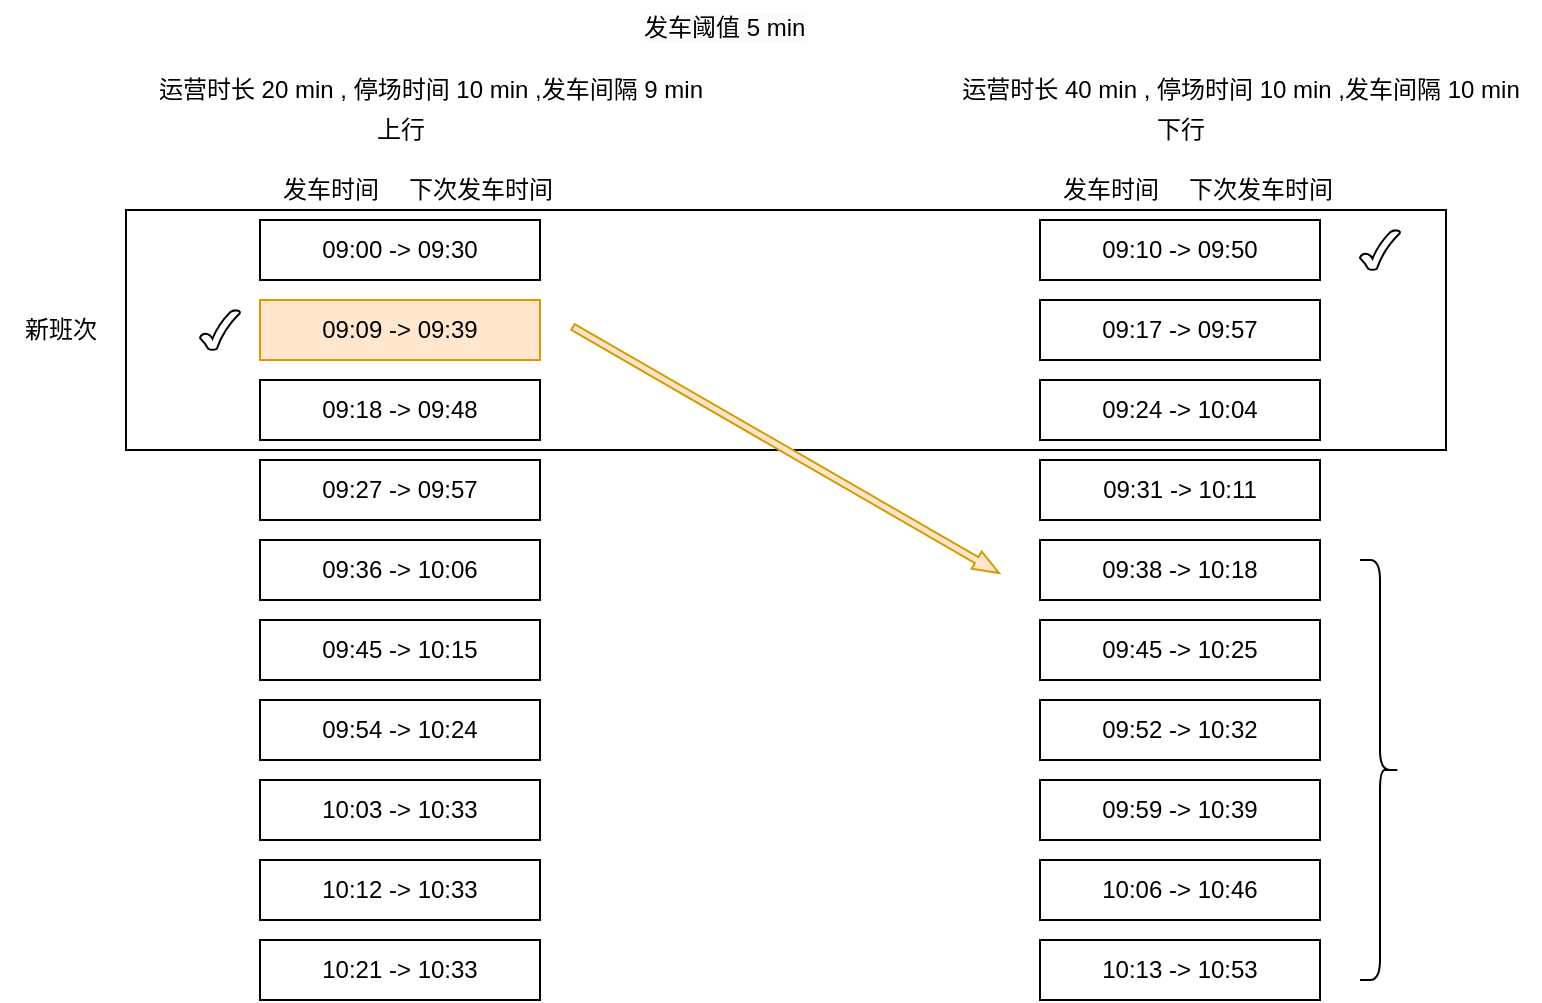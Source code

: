 <mxfile version="20.8.22" type="github">
  <diagram name="第 1 页" id="WiTagBOTv5Obc7UUUAwQ">
    <mxGraphModel dx="2022" dy="1832" grid="1" gridSize="10" guides="1" tooltips="1" connect="1" arrows="1" fold="1" page="1" pageScale="1" pageWidth="827" pageHeight="1169" math="0" shadow="0">
      <root>
        <mxCell id="0" />
        <mxCell id="1" parent="0" />
        <mxCell id="cPGGd7SGVUYD-8CJLFrh-60" value="" style="verticalLabelPosition=bottom;verticalAlign=top;html=1;shape=mxgraph.basic.rect;fillColor2=none;strokeWidth=1;size=20;indent=5;fontColor=#f90606;" parent="1" vertex="1">
          <mxGeometry x="53" y="75" width="660" height="120" as="geometry" />
        </mxCell>
        <mxCell id="cPGGd7SGVUYD-8CJLFrh-1" value="09:00 -&amp;gt; 09:30" style="rounded=0;whiteSpace=wrap;html=1;" parent="1" vertex="1">
          <mxGeometry x="120" y="80" width="140" height="30" as="geometry" />
        </mxCell>
        <mxCell id="cPGGd7SGVUYD-8CJLFrh-14" value="09:09 -&amp;gt; 09:39" style="rounded=0;whiteSpace=wrap;html=1;fillColor=#ffe6cc;strokeColor=#d79b00;" parent="1" vertex="1">
          <mxGeometry x="120" y="120" width="140" height="30" as="geometry" />
        </mxCell>
        <mxCell id="cPGGd7SGVUYD-8CJLFrh-15" value="09:18 -&amp;gt; 09:48" style="rounded=0;whiteSpace=wrap;html=1;" parent="1" vertex="1">
          <mxGeometry x="120" y="160" width="140" height="30" as="geometry" />
        </mxCell>
        <mxCell id="cPGGd7SGVUYD-8CJLFrh-16" value="09:27 -&amp;gt; 09:57" style="rounded=0;whiteSpace=wrap;html=1;" parent="1" vertex="1">
          <mxGeometry x="120" y="200" width="140" height="30" as="geometry" />
        </mxCell>
        <mxCell id="cPGGd7SGVUYD-8CJLFrh-17" value="09:36 -&amp;gt; 10:06" style="rounded=0;whiteSpace=wrap;html=1;" parent="1" vertex="1">
          <mxGeometry x="120" y="240" width="140" height="30" as="geometry" />
        </mxCell>
        <mxCell id="cPGGd7SGVUYD-8CJLFrh-18" value="09:45 -&amp;gt; 10:15" style="rounded=0;whiteSpace=wrap;html=1;" parent="1" vertex="1">
          <mxGeometry x="120" y="280" width="140" height="30" as="geometry" />
        </mxCell>
        <mxCell id="cPGGd7SGVUYD-8CJLFrh-19" value="09:54 -&amp;gt; 10:24" style="rounded=0;whiteSpace=wrap;html=1;" parent="1" vertex="1">
          <mxGeometry x="120" y="320" width="140" height="30" as="geometry" />
        </mxCell>
        <mxCell id="cPGGd7SGVUYD-8CJLFrh-20" value="10:03 -&amp;gt; 10:33" style="rounded=0;whiteSpace=wrap;html=1;" parent="1" vertex="1">
          <mxGeometry x="120" y="360" width="140" height="30" as="geometry" />
        </mxCell>
        <mxCell id="cPGGd7SGVUYD-8CJLFrh-21" value="运营时长 20 min , 停场时间 10 min ,发车间隔 9 min" style="text;html=1;align=center;verticalAlign=middle;resizable=0;points=[];autosize=1;strokeColor=none;fillColor=none;" parent="1" vertex="1">
          <mxGeometry x="55" width="300" height="30" as="geometry" />
        </mxCell>
        <mxCell id="cPGGd7SGVUYD-8CJLFrh-22" value="上行" style="text;html=1;align=center;verticalAlign=middle;resizable=0;points=[];autosize=1;strokeColor=none;fillColor=none;" parent="1" vertex="1">
          <mxGeometry x="165" y="20" width="50" height="30" as="geometry" />
        </mxCell>
        <mxCell id="cPGGd7SGVUYD-8CJLFrh-23" value="发车时间" style="text;html=1;align=center;verticalAlign=middle;resizable=0;points=[];autosize=1;strokeColor=none;fillColor=none;" parent="1" vertex="1">
          <mxGeometry x="120" y="50" width="70" height="30" as="geometry" />
        </mxCell>
        <mxCell id="cPGGd7SGVUYD-8CJLFrh-24" value="下次发车时间" style="text;html=1;align=center;verticalAlign=middle;resizable=0;points=[];autosize=1;strokeColor=none;fillColor=none;" parent="1" vertex="1">
          <mxGeometry x="180" y="50" width="100" height="30" as="geometry" />
        </mxCell>
        <mxCell id="cPGGd7SGVUYD-8CJLFrh-25" value="09:10 -&amp;gt; 09:50" style="rounded=0;whiteSpace=wrap;html=1;" parent="1" vertex="1">
          <mxGeometry x="510" y="80" width="140" height="30" as="geometry" />
        </mxCell>
        <mxCell id="cPGGd7SGVUYD-8CJLFrh-26" value="09:17 -&amp;gt; 09:57" style="rounded=0;whiteSpace=wrap;html=1;" parent="1" vertex="1">
          <mxGeometry x="510" y="120" width="140" height="30" as="geometry" />
        </mxCell>
        <mxCell id="cPGGd7SGVUYD-8CJLFrh-27" value="09:24 -&amp;gt; 10:04" style="rounded=0;whiteSpace=wrap;html=1;" parent="1" vertex="1">
          <mxGeometry x="510" y="160" width="140" height="30" as="geometry" />
        </mxCell>
        <mxCell id="cPGGd7SGVUYD-8CJLFrh-28" value="09:31 -&amp;gt; 10:11" style="rounded=0;whiteSpace=wrap;html=1;" parent="1" vertex="1">
          <mxGeometry x="510" y="200" width="140" height="30" as="geometry" />
        </mxCell>
        <mxCell id="cPGGd7SGVUYD-8CJLFrh-29" value="09:38 -&amp;gt; 10:18" style="rounded=0;whiteSpace=wrap;html=1;" parent="1" vertex="1">
          <mxGeometry x="510" y="240" width="140" height="30" as="geometry" />
        </mxCell>
        <mxCell id="cPGGd7SGVUYD-8CJLFrh-30" value="09:45 -&amp;gt; 10:25" style="rounded=0;whiteSpace=wrap;html=1;" parent="1" vertex="1">
          <mxGeometry x="510" y="280" width="140" height="30" as="geometry" />
        </mxCell>
        <mxCell id="cPGGd7SGVUYD-8CJLFrh-31" value="09:52 -&amp;gt; 10:32" style="rounded=0;whiteSpace=wrap;html=1;" parent="1" vertex="1">
          <mxGeometry x="510" y="320" width="140" height="30" as="geometry" />
        </mxCell>
        <mxCell id="cPGGd7SGVUYD-8CJLFrh-32" value="09:59 -&amp;gt; 10:39" style="rounded=0;whiteSpace=wrap;html=1;" parent="1" vertex="1">
          <mxGeometry x="510" y="360" width="140" height="30" as="geometry" />
        </mxCell>
        <mxCell id="cPGGd7SGVUYD-8CJLFrh-33" value="下行" style="text;html=1;align=center;verticalAlign=middle;resizable=0;points=[];autosize=1;strokeColor=none;fillColor=none;" parent="1" vertex="1">
          <mxGeometry x="555" y="20" width="50" height="30" as="geometry" />
        </mxCell>
        <mxCell id="cPGGd7SGVUYD-8CJLFrh-34" value="发车时间" style="text;html=1;align=center;verticalAlign=middle;resizable=0;points=[];autosize=1;strokeColor=none;fillColor=none;" parent="1" vertex="1">
          <mxGeometry x="510" y="50" width="70" height="30" as="geometry" />
        </mxCell>
        <mxCell id="cPGGd7SGVUYD-8CJLFrh-35" value="下次发车时间" style="text;html=1;align=center;verticalAlign=middle;resizable=0;points=[];autosize=1;strokeColor=none;fillColor=none;" parent="1" vertex="1">
          <mxGeometry x="570" y="50" width="100" height="30" as="geometry" />
        </mxCell>
        <mxCell id="cPGGd7SGVUYD-8CJLFrh-53" value="" style="html=1;shadow=0;dashed=0;align=center;verticalAlign=middle;shape=mxgraph.arrows2.arrow;dy=0.66;dx=12.92;notch=0;rotation=30;fillColor=#ffe6cc;strokeColor=#d79b00;" parent="1" vertex="1">
          <mxGeometry x="260" y="190" width="246" height="10" as="geometry" />
        </mxCell>
        <mxCell id="cPGGd7SGVUYD-8CJLFrh-57" value="" style="verticalLabelPosition=bottom;verticalAlign=top;html=1;shape=mxgraph.basic.tick;fontColor=#108bea;" parent="1" vertex="1">
          <mxGeometry x="90" y="125" width="20" height="20" as="geometry" />
        </mxCell>
        <mxCell id="cPGGd7SGVUYD-8CJLFrh-62" value="新班次" style="text;html=1;align=center;verticalAlign=middle;resizable=0;points=[];autosize=1;strokeColor=none;fillColor=none;fontColor=#000000;" parent="1" vertex="1">
          <mxGeometry x="-10" y="120" width="60" height="30" as="geometry" />
        </mxCell>
        <mxCell id="0OCsSbj0izXZ-WNtlttm-1" value="" style="shape=curlyBracket;whiteSpace=wrap;html=1;rounded=1;flipH=1;labelPosition=right;verticalLabelPosition=middle;align=left;verticalAlign=middle;" vertex="1" parent="1">
          <mxGeometry x="670" y="250" width="20" height="210" as="geometry" />
        </mxCell>
        <mxCell id="0OCsSbj0izXZ-WNtlttm-5" value="10:12 -&amp;gt; 10:33" style="rounded=0;whiteSpace=wrap;html=1;" vertex="1" parent="1">
          <mxGeometry x="120" y="400" width="140" height="30" as="geometry" />
        </mxCell>
        <mxCell id="0OCsSbj0izXZ-WNtlttm-6" value="10:21 -&amp;gt; 10:33" style="rounded=0;whiteSpace=wrap;html=1;" vertex="1" parent="1">
          <mxGeometry x="120" y="440" width="140" height="30" as="geometry" />
        </mxCell>
        <mxCell id="0OCsSbj0izXZ-WNtlttm-7" value="10:06 -&amp;gt; 10:46" style="rounded=0;whiteSpace=wrap;html=1;" vertex="1" parent="1">
          <mxGeometry x="510" y="400" width="140" height="30" as="geometry" />
        </mxCell>
        <mxCell id="0OCsSbj0izXZ-WNtlttm-8" value="10:13 -&amp;gt; 10:53" style="rounded=0;whiteSpace=wrap;html=1;" vertex="1" parent="1">
          <mxGeometry x="510" y="440" width="140" height="30" as="geometry" />
        </mxCell>
        <mxCell id="0OCsSbj0izXZ-WNtlttm-9" value="" style="verticalLabelPosition=bottom;verticalAlign=top;html=1;shape=mxgraph.basic.tick;fontColor=#108bea;" vertex="1" parent="1">
          <mxGeometry x="670" y="85" width="20" height="20" as="geometry" />
        </mxCell>
        <mxCell id="0OCsSbj0izXZ-WNtlttm-11" value="&lt;span style=&quot;color: rgb(0, 0, 0); font-family: Helvetica; font-size: 12px; font-style: normal; font-variant-ligatures: normal; font-variant-caps: normal; font-weight: 400; letter-spacing: normal; orphans: 2; text-align: center; text-indent: 0px; text-transform: none; widows: 2; word-spacing: 0px; -webkit-text-stroke-width: 0px; background-color: rgb(251, 251, 251); text-decoration-thickness: initial; text-decoration-style: initial; text-decoration-color: initial; float: none; display: inline !important;&quot;&gt;发车阈值 5 min&lt;/span&gt;" style="text;whiteSpace=wrap;html=1;" vertex="1" parent="1">
          <mxGeometry x="310" y="-30" width="130" height="40" as="geometry" />
        </mxCell>
        <mxCell id="0OCsSbj0izXZ-WNtlttm-12" value="运营时长 40 min , 停场时间 10 min ,发车间隔 10 min" style="text;html=1;align=center;verticalAlign=middle;resizable=0;points=[];autosize=1;strokeColor=none;fillColor=none;" vertex="1" parent="1">
          <mxGeometry x="460" width="300" height="30" as="geometry" />
        </mxCell>
      </root>
    </mxGraphModel>
  </diagram>
</mxfile>
